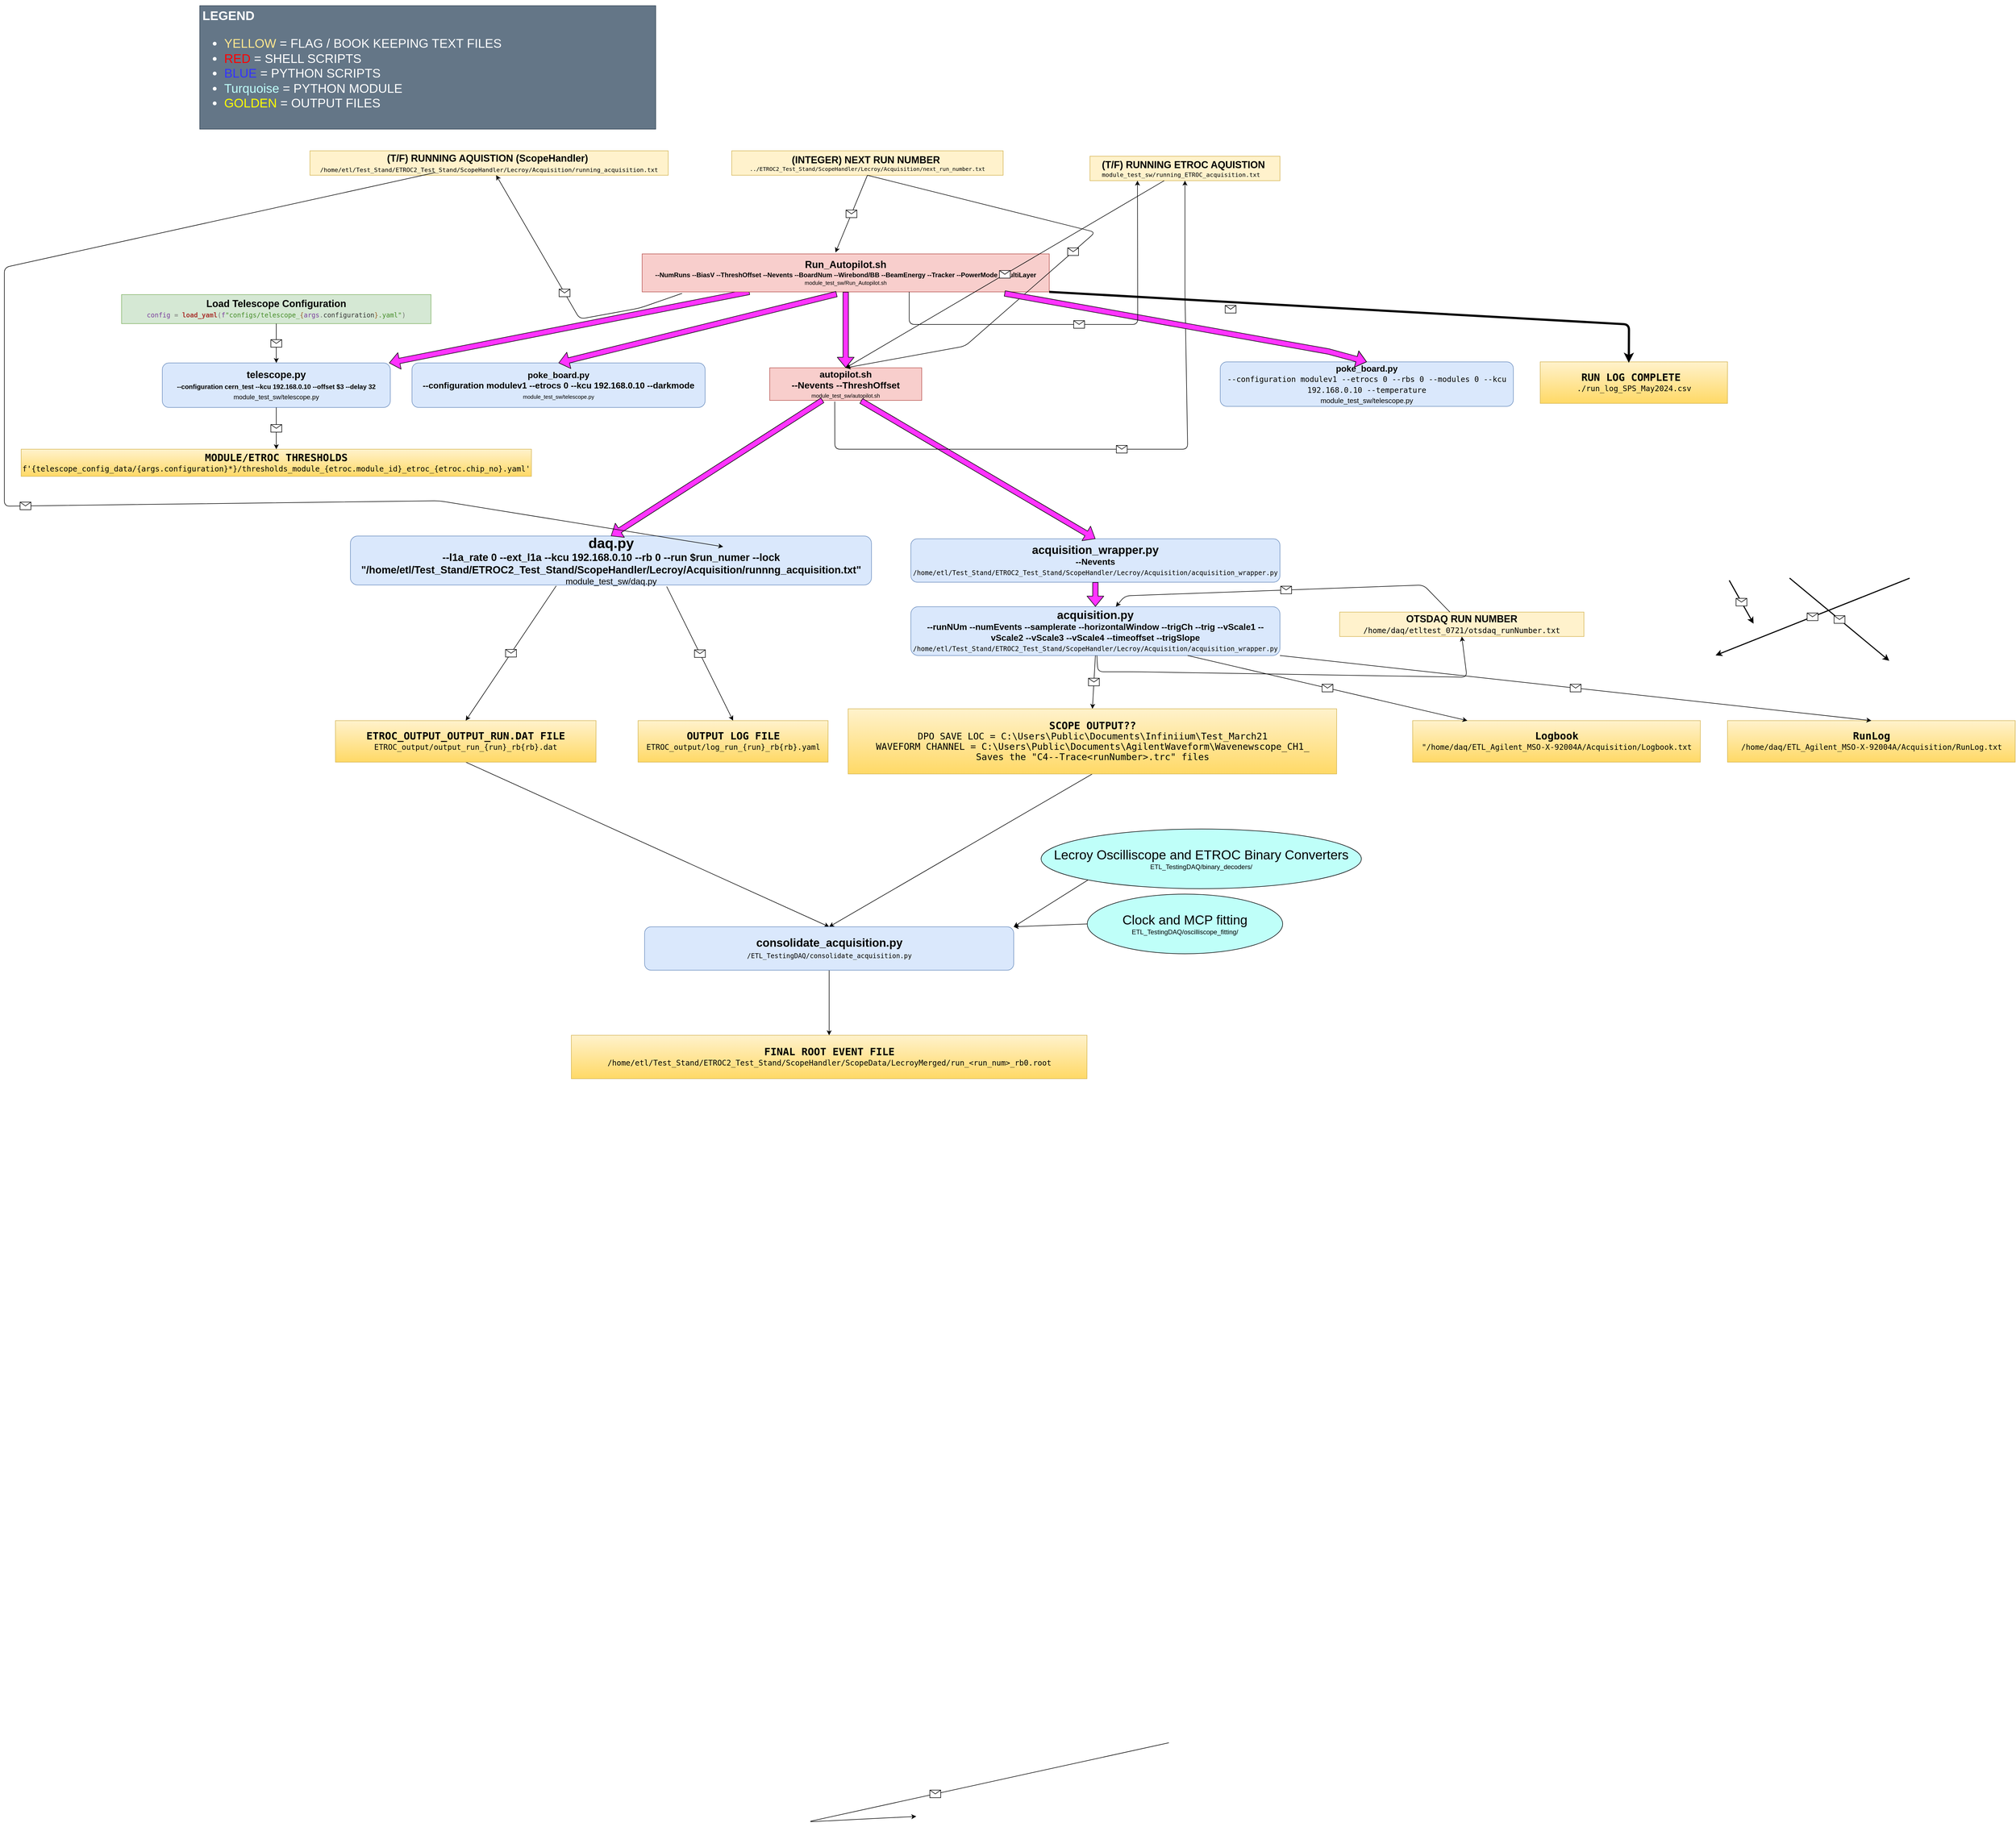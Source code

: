 <mxfile>
    <diagram id="BcdBhgSi6_46abqgLctY" name="Page-1">
        <mxGraphModel dx="4932" dy="2696" grid="1" gridSize="10" guides="1" tooltips="1" connect="1" arrows="1" fold="1" page="1" pageScale="1" pageWidth="850" pageHeight="1100" math="0" shadow="0">
            <root>
                <mxCell id="0"/>
                <mxCell id="1" parent="0"/>
                <mxCell id="17" value="" style="edgeStyle=none;html=1;fontSize=10;fontColor=#000000;shape=flexArrow;fillColor=#FF33FF;" parent="1" source="3" target="4" edge="1">
                    <mxGeometry relative="1" as="geometry"/>
                </mxCell>
                <mxCell id="3" value="&lt;b style=&quot;font-size: 18px;&quot;&gt;Run_Autopilot.sh &lt;br&gt;&lt;/b&gt;&lt;b style=&quot;&quot;&gt;&lt;font style=&quot;font-size: 12px;&quot;&gt;--NumRuns --BiasV --ThreshOffset --Nevents --BoardNum --Wirebond/BB --BeamEnergy --Tracker --PowerMode --MultiLayer&lt;/font&gt;&lt;br&gt;&lt;/b&gt;&lt;font style=&quot;font-size: 10px;&quot;&gt;module_test_sw/Run_Autopilot.sh&lt;/font&gt;" style="rounded=0;whiteSpace=wrap;html=1;fillColor=#f8cecc;strokeColor=#b85450;" parent="1" vertex="1">
                    <mxGeometry x="35" y="-40" width="750" height="70" as="geometry"/>
                </mxCell>
                <mxCell id="4" value="&lt;b style=&quot;font-size: 18px;&quot;&gt;telescope.py&lt;br&gt;&lt;/b&gt;&lt;font style=&quot;font-size: 12px;&quot;&gt;&lt;b&gt;--configuration cern_test --kcu 192.168.0.10 --offset $3 --delay 32&lt;br&gt;&lt;/b&gt;module_test_sw/telescope.py&lt;/font&gt;" style="rounded=1;whiteSpace=wrap;html=1;fontSize=16;fillColor=#dae8fc;strokeColor=#6c8ebf;" parent="1" vertex="1">
                    <mxGeometry x="-849" y="161" width="420" height="82" as="geometry"/>
                </mxCell>
                <mxCell id="5" value="&lt;b&gt;poke_board.py&lt;br&gt;--configuration modulev1 --etrocs 0 --kcu 192.168.0.10 --darkmode&lt;br&gt;&lt;/b&gt;&lt;font size=&quot;1&quot;&gt;module_test_sw/telescope.py&lt;/font&gt;" style="rounded=1;whiteSpace=wrap;html=1;fontSize=16;fillColor=#dae8fc;strokeColor=#6c8ebf;" parent="1" vertex="1">
                    <mxGeometry x="-389" y="161" width="540" height="82" as="geometry"/>
                </mxCell>
                <mxCell id="9" value="" style="endArrow=classic;html=1;fontSize=15;entryX=0.5;entryY=0;entryDx=0;entryDy=0;exitX=0.478;exitY=1.057;exitDx=0;exitDy=0;exitPerimeter=0;shape=flexArrow;fillColor=#FF33FF;" parent="1" source="3" target="5" edge="1">
                    <mxGeometry width="50" height="50" relative="1" as="geometry">
                        <mxPoint x="550" y="150" as="sourcePoint"/>
                        <mxPoint x="435" y="120" as="targetPoint"/>
                        <Array as="points"/>
                    </mxGeometry>
                </mxCell>
                <mxCell id="12" value="&lt;div style=&quot;&quot;&gt;&lt;font size=&quot;1&quot; style=&quot;background-color: initial;&quot;&gt;&lt;b style=&quot;font-size: 18px;&quot;&gt;(INTEGER) NEXT RUN NUMBER&lt;/b&gt;&lt;/font&gt;&lt;font style=&quot;background-color: initial; font-size: 10px;&quot;&gt;&amp;nbsp;&amp;nbsp;&lt;/font&gt;&lt;/div&gt;&lt;font style=&quot;font-size: 10px;&quot;&gt;&lt;div style=&quot;text-align: left;&quot;&gt;&lt;span style=&quot;background-color: initial; font-family: &amp;quot;Droid Sans Mono&amp;quot;, &amp;quot;monospace&amp;quot;, monospace;&quot;&gt;../ETROC2_Test_Stand/ScopeHandler/Lecroy/Acquisition/next_run_number.txt&lt;/span&gt;&lt;/div&gt;&lt;/font&gt;" style="text;html=1;strokeColor=#d6b656;fillColor=#fff2cc;align=center;verticalAlign=middle;whiteSpace=wrap;rounded=0;fontSize=15;" parent="1" vertex="1">
                    <mxGeometry x="200" y="-230" width="500" height="45" as="geometry"/>
                </mxCell>
                <mxCell id="16" value="&lt;div style=&quot;&quot;&gt;&lt;span style=&quot;background-color: initial;&quot;&gt;&lt;font style=&quot;font-size: 18px;&quot;&gt;&lt;b&gt;Load Telescope Configuration&lt;/b&gt;&lt;/font&gt;&lt;/span&gt;&lt;/div&gt;&lt;div style=&quot;color: rgb(51, 51, 51); font-family: &amp;quot;Droid Sans Mono&amp;quot;, &amp;quot;monospace&amp;quot;, monospace; line-height: 19px; font-size: 12px;&quot;&gt;&lt;font style=&quot;font-size: 12px;&quot;&gt;&lt;span style=&quot;color: rgb(122, 62, 157);&quot;&gt;config&lt;/span&gt; &lt;span style=&quot;color: rgb(119, 119, 119);&quot;&gt;=&lt;/span&gt; &lt;span style=&quot;color: rgb(170, 55, 49); font-weight: bold;&quot;&gt;load_yaml&lt;/span&gt;&lt;span style=&quot;color: rgb(119, 119, 119);&quot;&gt;(&lt;/span&gt;&lt;span style=&quot;color: rgb(122, 62, 157);&quot;&gt;f&lt;/span&gt;&lt;span style=&quot;color: rgb(68, 140, 39);&quot;&gt;&quot;configs/telescope_&lt;/span&gt;&lt;span style=&quot;color: rgb(156, 93, 39);&quot;&gt;{&lt;/span&gt;&lt;span style=&quot;color: rgb(122, 62, 157);&quot;&gt;args&lt;/span&gt;&lt;span style=&quot;color: rgb(119, 119, 119);&quot;&gt;.&lt;/span&gt;configuration&lt;span style=&quot;color: rgb(156, 93, 39);&quot;&gt;}&lt;/span&gt;&lt;span style=&quot;color: rgb(68, 140, 39);&quot;&gt;.yaml&quot;&lt;/span&gt;&lt;span style=&quot;color: rgb(119, 119, 119);&quot;&gt;)&lt;/span&gt;&lt;/font&gt;&lt;/div&gt;" style="rounded=0;whiteSpace=wrap;html=1;labelBackgroundColor=none;fontSize=10;fillColor=#d5e8d4;strokeColor=#82b366;" parent="1" vertex="1">
                    <mxGeometry x="-924" y="35" width="570" height="53.5" as="geometry"/>
                </mxCell>
                <mxCell id="20" value="&lt;b style=&quot;font-size: 17px;&quot;&gt;autopilot.sh&lt;br&gt;--Nevents --ThreshOffset&lt;br&gt;&lt;/b&gt;&lt;font style=&quot;font-size: 10px;&quot;&gt;module_test_sw/autopilot.sh&lt;/font&gt;" style="rounded=0;whiteSpace=wrap;html=1;fillColor=#f8cecc;strokeColor=#b85450;" parent="1" vertex="1">
                    <mxGeometry x="270" y="170" width="280" height="60" as="geometry"/>
                </mxCell>
                <mxCell id="21" value="" style="endArrow=classic;html=1;fontSize=15;entryX=0.5;entryY=0;entryDx=0;entryDy=0;shape=flexArrow;fillColor=#FF33FF;" parent="1" source="3" target="20" edge="1">
                    <mxGeometry width="50" height="50" relative="1" as="geometry">
                        <mxPoint x="435" y="452" as="sourcePoint"/>
                        <mxPoint x="435" y="560" as="targetPoint"/>
                        <Array as="points"/>
                    </mxGeometry>
                </mxCell>
                <mxCell id="22" value="&lt;b style=&quot;font-size: 19px;&quot;&gt;&lt;font style=&quot;font-size: 26px;&quot;&gt;daq.py&lt;/font&gt;&lt;br&gt;&lt;span style=&quot;&quot;&gt;--l1a_rate 0 --ext_l1a --kcu 192.168.0.10 --rb 0 --run $run_numer --lock &lt;/span&gt;&lt;font style=&quot;font-size: 19px;&quot;&gt;&quot;/home/etl/Test_Stand/ETROC2_Test_Stand/ScopeHandler/Lecroy/Acquisition/runnng_acquisition.txt&quot;&lt;/font&gt;&lt;br&gt;&lt;/b&gt;&lt;font style=&quot;font-size: 16px;&quot;&gt;module_test_sw/daq.py&lt;/font&gt;" style="rounded=1;whiteSpace=wrap;html=1;fontSize=16;fillColor=#dae8fc;strokeColor=#6c8ebf;" parent="1" vertex="1">
                    <mxGeometry x="-502.5" y="480" width="960" height="90.25" as="geometry"/>
                </mxCell>
                <mxCell id="23" value="" style="endArrow=classic;html=1;fontSize=15;entryX=0.5;entryY=0;entryDx=0;entryDy=0;exitX=0.348;exitY=0.994;exitDx=0;exitDy=0;exitPerimeter=0;shape=flexArrow;fillColor=#FF33FF;" parent="1" source="20" target="22" edge="1">
                    <mxGeometry width="50" height="50" relative="1" as="geometry">
                        <mxPoint x="425" y="710" as="sourcePoint"/>
                        <mxPoint x="425" y="780" as="targetPoint"/>
                        <Array as="points"/>
                    </mxGeometry>
                </mxCell>
                <mxCell id="25" value="&lt;b&gt;&lt;font style=&quot;font-size: 21px;&quot;&gt;acquisition_wrapper.py&lt;br&gt;&lt;/font&gt;--Nevents&lt;/b&gt;&lt;br&gt;&lt;div style=&quot;font-family: &amp;quot;Droid Sans Mono&amp;quot;, &amp;quot;monospace&amp;quot;, monospace; line-height: 19px;&quot;&gt;&lt;font style=&quot;font-size: 12px;&quot;&gt;/home/etl/Test_Stand/ETROC2_Test_Stand/ScopeHandler/Lecroy/Acquisition/acquisition_wrapper.py&lt;/font&gt;&lt;/div&gt;" style="rounded=1;whiteSpace=wrap;html=1;fontSize=16;fillColor=#dae8fc;strokeColor=#6c8ebf;" parent="1" vertex="1">
                    <mxGeometry x="530" y="485.12" width="680" height="80" as="geometry"/>
                </mxCell>
                <mxCell id="26" value="" style="endArrow=classic;html=1;fontSize=14;fontColor=#000000;entryX=0.5;entryY=0;entryDx=0;entryDy=0;exitX=0.601;exitY=1.014;exitDx=0;exitDy=0;exitPerimeter=0;shape=flexArrow;fillColor=#FF33FF;" parent="1" source="20" target="25" edge="1">
                    <mxGeometry width="50" height="50" relative="1" as="geometry">
                        <mxPoint x="580" y="750" as="sourcePoint"/>
                        <mxPoint x="440" y="840" as="targetPoint"/>
                    </mxGeometry>
                </mxCell>
                <mxCell id="30" value="&lt;div style=&quot;font-family: &amp;quot;Droid Sans Mono&amp;quot;, &amp;quot;monospace&amp;quot;, monospace; line-height: 19px;&quot;&gt;&lt;div style=&quot;&quot;&gt;&lt;b&gt;&lt;font style=&quot;font-size: 19px;&quot;&gt;MODULE/ETROC THRESHOLDS&lt;/font&gt;&lt;/b&gt;&lt;/div&gt;&lt;div style=&quot;font-weight: normal;&quot;&gt;f'{telescope_config_data/{args.configuration}*}/thresholds_module_{etroc.module_id}_etroc_{etroc.chip_no}.yaml'&lt;/div&gt;&lt;/div&gt;" style="rounded=0;whiteSpace=wrap;html=1;labelBackgroundColor=none;fontSize=14;fillColor=#fff2cc;strokeColor=#d6b656;gradientColor=#ffd966;" parent="1" vertex="1">
                    <mxGeometry x="-1109" y="320" width="940" height="50" as="geometry"/>
                </mxCell>
                <mxCell id="34" value="&lt;div style=&quot;&quot;&gt;&lt;font style=&quot;background-color: initial; font-size: 18px;&quot;&gt;&lt;b&gt;(T/F) RUNNING ETROC AQUISTION&lt;/b&gt;&lt;/font&gt;&lt;font style=&quot;background-color: initial; font-size: 10px;&quot;&gt;&amp;nbsp;&amp;nbsp;&lt;/font&gt;&lt;/div&gt;&lt;font size=&quot;1&quot; style=&quot;&quot;&gt;&lt;div style=&quot;text-align: left;&quot;&gt;&lt;span style=&quot;background-color: initial; font-family: &amp;quot;Droid Sans Mono&amp;quot;, &amp;quot;monospace&amp;quot;, monospace; font-size: 11px;&quot;&gt;module_test_sw/running_ETROC_acquisition.txt&lt;/span&gt;&lt;/div&gt;&lt;/font&gt;" style="text;html=1;strokeColor=#d6b656;fillColor=#fff2cc;align=center;verticalAlign=middle;whiteSpace=wrap;rounded=0;fontSize=15;" parent="1" vertex="1">
                    <mxGeometry x="860" y="-220" width="350" height="45" as="geometry"/>
                </mxCell>
                <mxCell id="183" style="edgeStyle=none;html=1;exitX=0.5;exitY=1;exitDx=0;exitDy=0;entryX=0.5;entryY=0;entryDx=0;entryDy=0;" edge="1" parent="1" source="36" target="179">
                    <mxGeometry relative="1" as="geometry"/>
                </mxCell>
                <mxCell id="36" value="&lt;div style=&quot;font-family: &amp;quot;Droid Sans Mono&amp;quot;, &amp;quot;monospace&amp;quot;, monospace; line-height: 19px;&quot;&gt;&lt;div style=&quot;&quot;&gt;&lt;span style=&quot;background-color: initial;&quot;&gt;&lt;span style=&quot;font-size: 19px;&quot;&gt;&lt;b&gt;ETROC_OUTPUT_OUTPUT_RUN.DAT FILE&lt;/b&gt;&lt;/span&gt;&lt;/span&gt;&lt;/div&gt;&lt;div style=&quot;&quot;&gt;ETROC_output/output_run_{run}_rb{rb}.dat&lt;/div&gt;&lt;/div&gt;" style="rounded=0;whiteSpace=wrap;html=1;labelBackgroundColor=none;fontSize=14;fillColor=#fff2cc;strokeColor=#d6b656;gradientColor=#ffd966;" parent="1" vertex="1">
                    <mxGeometry x="-530" y="820.24" width="480" height="76.5" as="geometry"/>
                </mxCell>
                <mxCell id="39" value="&lt;div style=&quot;font-family: &amp;quot;Droid Sans Mono&amp;quot;, &amp;quot;monospace&amp;quot;, monospace; line-height: 19px;&quot;&gt;&lt;div style=&quot;&quot;&gt;&lt;span style=&quot;background-color: initial;&quot;&gt;&lt;span style=&quot;font-size: 19px;&quot;&gt;&lt;b&gt;OUTPUT LOG FILE&lt;/b&gt;&lt;/span&gt;&lt;/span&gt;&lt;/div&gt;&lt;div style=&quot;&quot;&gt;ETROC_output/log_run_{run}_rb{rb}.yaml&lt;/div&gt;&lt;/div&gt;" style="rounded=0;whiteSpace=wrap;html=1;labelBackgroundColor=none;fontSize=14;fillColor=#fff2cc;strokeColor=#d6b656;gradientColor=#ffd966;" parent="1" vertex="1">
                    <mxGeometry x="27.5" y="820.24" width="350" height="76.5" as="geometry"/>
                </mxCell>
                <mxCell id="41" value="" style="endArrow=classic;html=1;fontSize=17;fontColor=#000000;exitX=0.5;exitY=1;exitDx=0;exitDy=0;entryX=0.475;entryY=-0.04;entryDx=0;entryDy=0;entryPerimeter=0;" parent="1" source="12" target="3" edge="1">
                    <mxGeometry relative="1" as="geometry">
                        <mxPoint x="430" y="-150" as="sourcePoint"/>
                        <mxPoint x="530" y="-150" as="targetPoint"/>
                    </mxGeometry>
                </mxCell>
                <mxCell id="42" value="" style="shape=message;html=1;outlineConnect=0;labelBackgroundColor=none;fontSize=17;fontColor=#000000;" parent="41" vertex="1">
                    <mxGeometry width="20" height="14" relative="1" as="geometry">
                        <mxPoint x="-10" y="-7" as="offset"/>
                    </mxGeometry>
                </mxCell>
                <mxCell id="43" value="" style="endArrow=classic;html=1;fontSize=17;fontColor=#000000;exitX=0.5;exitY=1;exitDx=0;exitDy=0;entryX=0.5;entryY=0;entryDx=0;entryDy=0;" parent="1" source="16" target="4" edge="1">
                    <mxGeometry relative="1" as="geometry">
                        <mxPoint x="-260" y="60" as="sourcePoint"/>
                        <mxPoint x="-260" y="180" as="targetPoint"/>
                    </mxGeometry>
                </mxCell>
                <mxCell id="44" value="" style="shape=message;html=1;outlineConnect=0;labelBackgroundColor=none;fontSize=17;fontColor=#000000;" parent="43" vertex="1">
                    <mxGeometry width="20" height="14" relative="1" as="geometry">
                        <mxPoint x="-10" y="-7" as="offset"/>
                    </mxGeometry>
                </mxCell>
                <mxCell id="45" value="" style="endArrow=classic;html=1;fontSize=17;fontColor=#000000;exitX=0.5;exitY=1;exitDx=0;exitDy=0;entryX=0.5;entryY=0;entryDx=0;entryDy=0;" parent="1" source="4" target="30" edge="1">
                    <mxGeometry relative="1" as="geometry">
                        <mxPoint x="-280" y="408.75" as="sourcePoint"/>
                        <mxPoint x="-200" y="480" as="targetPoint"/>
                    </mxGeometry>
                </mxCell>
                <mxCell id="46" value="" style="shape=message;html=1;outlineConnect=0;labelBackgroundColor=none;fontSize=17;fontColor=#000000;" parent="45" vertex="1">
                    <mxGeometry width="20" height="14" relative="1" as="geometry">
                        <mxPoint x="-10" y="-7" as="offset"/>
                    </mxGeometry>
                </mxCell>
                <mxCell id="47" value="" style="endArrow=classic;html=1;fontSize=17;fontColor=#000000;exitX=0.395;exitY=1.018;exitDx=0;exitDy=0;exitPerimeter=0;entryX=0.5;entryY=0;entryDx=0;entryDy=0;" parent="1" source="22" target="36" edge="1">
                    <mxGeometry relative="1" as="geometry">
                        <mxPoint x="-563" y="630.24" as="sourcePoint"/>
                        <mxPoint x="-463" y="630.24" as="targetPoint"/>
                    </mxGeometry>
                </mxCell>
                <mxCell id="48" value="" style="shape=message;html=1;outlineConnect=0;labelBackgroundColor=none;fontSize=17;fontColor=#000000;" parent="47" vertex="1">
                    <mxGeometry width="20" height="14" relative="1" as="geometry">
                        <mxPoint x="-10" y="-7" as="offset"/>
                    </mxGeometry>
                </mxCell>
                <mxCell id="49" value="" style="endArrow=classic;html=1;fontSize=17;fontColor=#000000;exitX=0.607;exitY=1.031;exitDx=0;exitDy=0;exitPerimeter=0;entryX=0.5;entryY=0;entryDx=0;entryDy=0;" parent="1" source="22" target="39" edge="1">
                    <mxGeometry relative="1" as="geometry">
                        <mxPoint x="-203.8" y="561.864" as="sourcePoint"/>
                        <mxPoint x="-333" y="680.24" as="targetPoint"/>
                    </mxGeometry>
                </mxCell>
                <mxCell id="50" value="" style="shape=message;html=1;outlineConnect=0;labelBackgroundColor=none;fontSize=17;fontColor=#000000;" parent="49" vertex="1">
                    <mxGeometry width="20" height="14" relative="1" as="geometry">
                        <mxPoint x="-10" y="-7" as="offset"/>
                    </mxGeometry>
                </mxCell>
                <mxCell id="51" value="" style="endArrow=classic;html=1;fontSize=17;fontColor=#000000;exitX=0.5;exitY=1;exitDx=0;exitDy=0;entryX=0.5;entryY=0;entryDx=0;entryDy=0;" parent="1" source="12" target="20" edge="1">
                    <mxGeometry relative="1" as="geometry">
                        <mxPoint x="490" y="260" as="sourcePoint"/>
                        <mxPoint x="590" y="260" as="targetPoint"/>
                        <Array as="points">
                            <mxPoint x="870" y="-80"/>
                            <mxPoint x="630" y="130"/>
                        </Array>
                    </mxGeometry>
                </mxCell>
                <mxCell id="52" value="" style="shape=message;html=1;outlineConnect=0;labelBackgroundColor=none;fontSize=17;fontColor=#000000;" parent="51" vertex="1">
                    <mxGeometry width="20" height="14" relative="1" as="geometry">
                        <mxPoint x="-10" y="-7" as="offset"/>
                    </mxGeometry>
                </mxCell>
                <mxCell id="53" value="" style="endArrow=classic;html=1;fontSize=17;fontColor=#000000;entryX=0.5;entryY=0;entryDx=0;entryDy=0;" parent="1" source="34" target="20" edge="1">
                    <mxGeometry relative="1" as="geometry">
                        <mxPoint x="590" y="130" as="sourcePoint"/>
                        <mxPoint x="690" y="130" as="targetPoint"/>
                        <Array as="points"/>
                    </mxGeometry>
                </mxCell>
                <mxCell id="54" value="" style="shape=message;html=1;outlineConnect=0;labelBackgroundColor=none;fontSize=17;fontColor=#000000;" parent="53" vertex="1">
                    <mxGeometry width="20" height="14" relative="1" as="geometry">
                        <mxPoint x="-10" y="-7" as="offset"/>
                    </mxGeometry>
                </mxCell>
                <mxCell id="55" value="&lt;div style=&quot;&quot;&gt;&lt;font style=&quot;background-color: initial; font-size: 18px;&quot;&gt;&lt;b&gt;(T/F) RUNNING AQUISTION (ScopeHandler)&lt;/b&gt;&lt;/font&gt;&lt;font style=&quot;background-color: initial; font-size: 10px;&quot;&gt;&amp;nbsp;&amp;nbsp;&lt;/font&gt;&lt;/div&gt;&lt;div style=&quot;text-align: left;&quot;&gt;&lt;font face=&quot;Droid Sans Mono, monospace, monospace&quot;&gt;&lt;span style=&quot;font-size: 11px;&quot;&gt;/home/etl/Test_Stand/ETROC2_Test_Stand/ScopeHandler/Lecroy/Acquisition/running_acquisition.txt&lt;/span&gt;&lt;/font&gt;&lt;/div&gt;" style="text;html=1;strokeColor=#d6b656;fillColor=#fff2cc;align=center;verticalAlign=middle;whiteSpace=wrap;rounded=0;fontSize=15;" parent="1" vertex="1">
                    <mxGeometry x="-577" y="-230" width="660" height="45" as="geometry"/>
                </mxCell>
                <mxCell id="56" value="" style="endArrow=classic;html=1;fontSize=17;fontColor=#000000;exitX=0.5;exitY=1;exitDx=0;exitDy=0;" parent="1" edge="1">
                    <mxGeometry relative="1" as="geometry">
                        <mxPoint x="-346" y="-190" as="sourcePoint"/>
                        <mxPoint x="184.367" y="499.76" as="targetPoint"/>
                        <Array as="points">
                            <mxPoint x="-1140" y="-15"/>
                            <mxPoint x="-1140" y="350"/>
                            <mxPoint x="-1140" y="425"/>
                            <mxPoint x="-339" y="415"/>
                        </Array>
                    </mxGeometry>
                </mxCell>
                <mxCell id="57" value="" style="shape=message;html=1;outlineConnect=0;labelBackgroundColor=none;fontSize=17;fontColor=#000000;" parent="56" vertex="1">
                    <mxGeometry width="20" height="14" relative="1" as="geometry">
                        <mxPoint x="-10" y="-7" as="offset"/>
                    </mxGeometry>
                </mxCell>
                <mxCell id="64" value="&lt;b&gt;&lt;font style=&quot;font-size: 21px;&quot;&gt;acquisition.py&lt;br&gt;&lt;/font&gt;--runNUm --numEvents --samplerate --horizontalWindow --trigCh --trig --vScale1 --vScale2 --vScale3 --vScale4 --timeoffset --trigSlope&lt;/b&gt;&lt;br&gt;&lt;div style=&quot;font-family: &amp;quot;Droid Sans Mono&amp;quot;, &amp;quot;monospace&amp;quot;, monospace; line-height: 19px;&quot;&gt;&lt;font style=&quot;font-size: 12px;&quot;&gt;/home/etl/Test_Stand/ETROC2_Test_Stand/ScopeHandler/Lecroy/Acquisition/acquisition_wrapper.py&lt;/font&gt;&lt;/div&gt;" style="rounded=1;whiteSpace=wrap;html=1;fontSize=16;fillColor=#dae8fc;strokeColor=#6c8ebf;" parent="1" vertex="1">
                    <mxGeometry x="530" y="610.24" width="680" height="90" as="geometry"/>
                </mxCell>
                <mxCell id="65" value="" style="endArrow=classic;html=1;fontSize=12;fontColor=#000000;exitX=0.5;exitY=1;exitDx=0;exitDy=0;entryX=0.5;entryY=0;entryDx=0;entryDy=0;shape=flexArrow;fillColor=#FF33FF;" parent="1" source="25" target="64" edge="1">
                    <mxGeometry width="50" height="50" relative="1" as="geometry">
                        <mxPoint x="437" y="350.24" as="sourcePoint"/>
                        <mxPoint x="487" y="300.24" as="targetPoint"/>
                    </mxGeometry>
                </mxCell>
                <mxCell id="66" value="&lt;div style=&quot;&quot;&gt;&lt;span style=&quot;text-align: left; background-color: initial; font-size: 18px;&quot;&gt;&lt;b&gt;OTSDAQ RUN NUMBER&lt;/b&gt;&lt;/span&gt;&lt;/div&gt;&lt;div style=&quot;&quot;&gt;&lt;div style=&quot;font-family: &amp;quot;Droid Sans Mono&amp;quot;, &amp;quot;monospace&amp;quot;, monospace; font-size: 14px; line-height: 19px;&quot;&gt;/home/daq/etltest_0721/otsdaq_runNumber.txt&lt;/div&gt;&lt;/div&gt;" style="text;html=1;strokeColor=#d6b656;fillColor=#fff2cc;align=center;verticalAlign=middle;whiteSpace=wrap;rounded=0;fontSize=15;" parent="1" vertex="1">
                    <mxGeometry x="1320" y="620.24" width="450" height="45" as="geometry"/>
                </mxCell>
                <mxCell id="69" value="" style="endArrow=classic;html=1;fontSize=22;fontColor=#000000;entryX=0.5;entryY=1;entryDx=0;entryDy=0;" parent="1" source="64" target="66" edge="1">
                    <mxGeometry relative="1" as="geometry">
                        <mxPoint x="1054.5" y="840.24" as="sourcePoint"/>
                        <mxPoint x="1724.5" y="-159.76" as="targetPoint"/>
                        <Array as="points">
                            <mxPoint x="874.5" y="730.24"/>
                            <mxPoint x="944.5" y="730.24"/>
                            <mxPoint x="1554.5" y="740.24"/>
                        </Array>
                    </mxGeometry>
                </mxCell>
                <mxCell id="70" value="" style="shape=message;html=1;outlineConnect=0;labelBackgroundColor=none;fontSize=22;fontColor=#000000;" parent="69" vertex="1">
                    <mxGeometry width="20" height="14" relative="1" as="geometry">
                        <mxPoint x="-56" y="77" as="offset"/>
                    </mxGeometry>
                </mxCell>
                <mxCell id="73" value="" style="endArrow=classic;html=1;fontSize=22;fontColor=#000000;" parent="1" source="66" target="64" edge="1">
                    <mxGeometry relative="1" as="geometry">
                        <mxPoint x="1174.5" y="30.24" as="sourcePoint"/>
                        <mxPoint x="1274.5" y="30.24" as="targetPoint"/>
                        <Array as="points">
                            <mxPoint x="1474.5" y="570.24"/>
                            <mxPoint x="924.5" y="590.24"/>
                        </Array>
                    </mxGeometry>
                </mxCell>
                <mxCell id="74" value="" style="shape=message;html=1;outlineConnect=0;labelBackgroundColor=none;fontSize=22;fontColor=#000000;" parent="73" vertex="1">
                    <mxGeometry width="20" height="14" relative="1" as="geometry">
                        <mxPoint x="-10" y="-7" as="offset"/>
                    </mxGeometry>
                </mxCell>
                <mxCell id="75" value="&lt;div style=&quot;font-family: &amp;quot;Droid Sans Mono&amp;quot;, &amp;quot;monospace&amp;quot;, monospace; line-height: 19px;&quot;&gt;&lt;div style=&quot;&quot;&gt;&lt;span style=&quot;font-size: 19px;&quot;&gt;&lt;b style=&quot;&quot;&gt;Logbook&lt;/b&gt;&lt;/span&gt;&lt;/div&gt;&lt;div style=&quot;&quot;&gt;&lt;div style=&quot;line-height: 19px;&quot;&gt;&quot;/home/daq/ETL_Agilent_MSO-X-92004A/Acquisition/Logbook.txt&lt;/div&gt;&lt;/div&gt;&lt;/div&gt;" style="rounded=0;whiteSpace=wrap;html=1;labelBackgroundColor=none;fontSize=14;fillColor=#fff2cc;strokeColor=#d6b656;gradientColor=#ffd966;" parent="1" vertex="1">
                    <mxGeometry x="1454.5" y="820.24" width="530" height="76.5" as="geometry"/>
                </mxCell>
                <mxCell id="76" value="&lt;div style=&quot;font-family: &amp;quot;Droid Sans Mono&amp;quot;, &amp;quot;monospace&amp;quot;, monospace; line-height: 19px;&quot;&gt;&lt;div style=&quot;&quot;&gt;&lt;span style=&quot;background-color: initial;&quot;&gt;&lt;span style=&quot;font-size: 19px;&quot;&gt;&lt;b&gt;RunLog&lt;/b&gt;&lt;/span&gt;&lt;/span&gt;&lt;/div&gt;&lt;div style=&quot;&quot;&gt;&lt;div style=&quot;line-height: 19px;&quot;&gt;/home/daq/ETL_Agilent_MSO-X-92004A/Acquisition/RunLog.txt&lt;/div&gt;&lt;/div&gt;&lt;/div&gt;" style="rounded=0;whiteSpace=wrap;html=1;labelBackgroundColor=none;fontSize=14;fillColor=#fff2cc;strokeColor=#d6b656;gradientColor=#ffd966;" parent="1" vertex="1">
                    <mxGeometry x="2034.5" y="820.24" width="530" height="76.5" as="geometry"/>
                </mxCell>
                <mxCell id="77" value="" style="endArrow=classic;html=1;fontSize=22;fontColor=#000000;exitX=0.75;exitY=1;exitDx=0;exitDy=0;" parent="1" source="64" target="75" edge="1">
                    <mxGeometry relative="1" as="geometry">
                        <mxPoint x="77" y="820.24" as="sourcePoint"/>
                        <mxPoint x="177" y="820.24" as="targetPoint"/>
                    </mxGeometry>
                </mxCell>
                <mxCell id="78" value="" style="shape=message;html=1;outlineConnect=0;labelBackgroundColor=none;fontSize=22;fontColor=#000000;" parent="77" vertex="1">
                    <mxGeometry width="20" height="14" relative="1" as="geometry">
                        <mxPoint x="-10" y="-7" as="offset"/>
                    </mxGeometry>
                </mxCell>
                <mxCell id="79" value="" style="endArrow=classic;html=1;fontSize=22;fontColor=#000000;exitX=1;exitY=1;exitDx=0;exitDy=0;entryX=0.5;entryY=0;entryDx=0;entryDy=0;" parent="1" source="64" target="76" edge="1">
                    <mxGeometry relative="1" as="geometry">
                        <mxPoint x="346.96" y="750.25" as="sourcePoint"/>
                        <mxPoint x="183.647" y="900.24" as="targetPoint"/>
                    </mxGeometry>
                </mxCell>
                <mxCell id="80" value="" style="shape=message;html=1;outlineConnect=0;labelBackgroundColor=none;fontSize=22;fontColor=#000000;" parent="79" vertex="1">
                    <mxGeometry width="20" height="14" relative="1" as="geometry">
                        <mxPoint x="-10" y="-7" as="offset"/>
                    </mxGeometry>
                </mxCell>
                <mxCell id="81" value="" style="endArrow=classic;html=1;fontSize=22;fontColor=#000000;exitX=0.5;exitY=1;exitDx=0;exitDy=0;entryX=0.5;entryY=0;entryDx=0;entryDy=0;" parent="1" source="64" target="85" edge="1">
                    <mxGeometry relative="1" as="geometry">
                        <mxPoint x="787" y="890.24" as="sourcePoint"/>
                        <mxPoint x="827" y="890.24" as="targetPoint"/>
                    </mxGeometry>
                </mxCell>
                <mxCell id="82" value="" style="shape=message;html=1;outlineConnect=0;labelBackgroundColor=none;fontSize=22;fontColor=#000000;" parent="81" vertex="1">
                    <mxGeometry width="20" height="14" relative="1" as="geometry">
                        <mxPoint x="-10" y="-7" as="offset"/>
                    </mxGeometry>
                </mxCell>
                <mxCell id="184" style="edgeStyle=none;html=1;exitX=0.5;exitY=1;exitDx=0;exitDy=0;entryX=0.5;entryY=0;entryDx=0;entryDy=0;" edge="1" parent="1" source="85" target="179">
                    <mxGeometry relative="1" as="geometry"/>
                </mxCell>
                <mxCell id="85" value="&lt;div style=&quot;font-family: &amp;quot;Droid Sans Mono&amp;quot;, &amp;quot;monospace&amp;quot;, monospace; line-height: 19px; font-size: 17px;&quot;&gt;&lt;div style=&quot;&quot;&gt;&lt;span style=&quot;background-color: initial;&quot;&gt;&lt;span style=&quot;font-size: 19px;&quot;&gt;&lt;b&gt;SCOPE OUTPUT??&lt;/b&gt;&lt;/span&gt;&lt;/span&gt;&lt;/div&gt;&lt;div style=&quot;&quot;&gt;&lt;div style=&quot;line-height: 19px;&quot;&gt;DPO SAVE LOC = C:\Users\Public\Documents\Infiniium\Test_March21&lt;/div&gt;&lt;div style=&quot;line-height: 19px;&quot;&gt;&lt;div style=&quot;line-height: 19px;&quot;&gt;WAVEFORM CHANNEL = C:\\Users\\Public\\Documents\\AgilentWaveform\\Wavenewscope_CH1_&lt;/div&gt;&lt;div style=&quot;line-height: 19px;&quot;&gt;Saves the &quot;C4--Trace&amp;lt;runNumber&amp;gt;.trc&quot; files&lt;/div&gt;&lt;/div&gt;&lt;/div&gt;&lt;/div&gt;" style="rounded=0;whiteSpace=wrap;html=1;labelBackgroundColor=none;fontSize=14;fillColor=#fff2cc;strokeColor=#d6b656;gradientColor=#ffd966;" parent="1" vertex="1">
                    <mxGeometry x="414.5" y="798.49" width="900" height="120" as="geometry"/>
                </mxCell>
                <mxCell id="91" value="" style="endArrow=classic;html=1;strokeWidth=2;fontSize=14;fontColor=#000000;exitX=0.366;exitY=1.055;exitDx=0;exitDy=0;exitPerimeter=0;entryX=0.5;entryY=0;entryDx=0;entryDy=0;" parent="1" target="89" edge="1">
                    <mxGeometry relative="1" as="geometry">
                        <mxPoint x="2037.72" y="561.702" as="sourcePoint"/>
                        <mxPoint x="2082.5" y="641.5" as="targetPoint"/>
                    </mxGeometry>
                </mxCell>
                <mxCell id="92" value="" style="shape=message;html=1;outlineConnect=0;labelBackgroundColor=none;fontSize=14;fontColor=#000000;" parent="91" vertex="1">
                    <mxGeometry width="20" height="14" relative="1" as="geometry">
                        <mxPoint x="-10" y="-7" as="offset"/>
                    </mxGeometry>
                </mxCell>
                <mxCell id="93" value="" style="endArrow=classic;html=1;strokeWidth=2;fontSize=14;fontColor=#000000;entryX=0.399;entryY=-0.054;entryDx=0;entryDy=0;entryPerimeter=0;exitX=0.862;exitY=1.002;exitDx=0;exitDy=0;exitPerimeter=0;" parent="1" target="90" edge="1">
                    <mxGeometry relative="1" as="geometry">
                        <mxPoint x="2370.04" y="557.72" as="sourcePoint"/>
                        <mxPoint x="2012.5" y="700" as="targetPoint"/>
                    </mxGeometry>
                </mxCell>
                <mxCell id="94" value="" style="shape=message;html=1;outlineConnect=0;labelBackgroundColor=none;fontSize=14;fontColor=#000000;" parent="93" vertex="1">
                    <mxGeometry width="20" height="14" relative="1" as="geometry">
                        <mxPoint x="-10" y="-7" as="offset"/>
                    </mxGeometry>
                </mxCell>
                <mxCell id="97" value="" style="endArrow=classic;html=1;strokeWidth=2;fontSize=14;fontColor=#000000;entryX=0.454;entryY=-0.004;entryDx=0;entryDy=0;entryPerimeter=0;" parent="1" target="95" edge="1">
                    <mxGeometry relative="1" as="geometry">
                        <mxPoint x="2148.92" y="557.57" as="sourcePoint"/>
                        <mxPoint x="2332.5" y="710" as="targetPoint"/>
                    </mxGeometry>
                </mxCell>
                <mxCell id="98" value="" style="shape=message;html=1;outlineConnect=0;labelBackgroundColor=none;fontSize=14;fontColor=#000000;" parent="97" vertex="1">
                    <mxGeometry width="20" height="14" relative="1" as="geometry">
                        <mxPoint x="-10" y="-7" as="offset"/>
                    </mxGeometry>
                </mxCell>
                <mxCell id="112" value="" style="endArrow=classic;html=1;strokeWidth=1;fontSize=14;fontColor=#000000;exitX=0.428;exitY=1.035;exitDx=0;exitDy=0;exitPerimeter=0;" parent="1" source="20" target="34" edge="1">
                    <mxGeometry relative="1" as="geometry">
                        <mxPoint x="990" y="340" as="sourcePoint"/>
                        <mxPoint x="820" y="230" as="targetPoint"/>
                        <Array as="points">
                            <mxPoint x="390" y="320"/>
                            <mxPoint x="1040" y="320"/>
                            <mxPoint x="1035" y="30"/>
                        </Array>
                    </mxGeometry>
                </mxCell>
                <mxCell id="113" value="" style="shape=message;html=1;outlineConnect=0;labelBackgroundColor=none;fontSize=14;fontColor=#000000;" parent="112" vertex="1">
                    <mxGeometry width="20" height="14" relative="1" as="geometry">
                        <mxPoint x="-10" y="-7" as="offset"/>
                    </mxGeometry>
                </mxCell>
                <mxCell id="114" value="&lt;b&gt;poke_board.py&lt;br&gt;&lt;/b&gt;&lt;span style=&quot;font-family: &amp;quot;Droid Sans Mono&amp;quot;, &amp;quot;monospace&amp;quot;, monospace; font-size: 14px;&quot;&gt;--configuration&lt;/span&gt;&lt;span style=&quot;font-family: &amp;quot;Droid Sans Mono&amp;quot;, &amp;quot;monospace&amp;quot;, monospace; font-size: 14px;&quot;&gt; &lt;/span&gt;&lt;span style=&quot;font-family: &amp;quot;Droid Sans Mono&amp;quot;, &amp;quot;monospace&amp;quot;, monospace; font-size: 14px;&quot;&gt;modulev1&lt;/span&gt;&lt;span style=&quot;font-family: &amp;quot;Droid Sans Mono&amp;quot;, &amp;quot;monospace&amp;quot;, monospace; font-size: 14px;&quot;&gt; &lt;/span&gt;&lt;span style=&quot;font-family: &amp;quot;Droid Sans Mono&amp;quot;, &amp;quot;monospace&amp;quot;, monospace; font-size: 14px;&quot;&gt;--etrocs&lt;/span&gt;&lt;span style=&quot;font-family: &amp;quot;Droid Sans Mono&amp;quot;, &amp;quot;monospace&amp;quot;, monospace; font-size: 14px;&quot;&gt; &lt;/span&gt;&lt;span style=&quot;font-family: &amp;quot;Droid Sans Mono&amp;quot;, &amp;quot;monospace&amp;quot;, monospace; font-size: 14px;&quot;&gt;0&lt;/span&gt;&lt;span style=&quot;font-family: &amp;quot;Droid Sans Mono&amp;quot;, &amp;quot;monospace&amp;quot;, monospace; font-size: 14px;&quot;&gt; &lt;/span&gt;&lt;span style=&quot;font-family: &amp;quot;Droid Sans Mono&amp;quot;, &amp;quot;monospace&amp;quot;, monospace; font-size: 14px;&quot;&gt;--rbs&lt;/span&gt;&lt;span style=&quot;font-family: &amp;quot;Droid Sans Mono&amp;quot;, &amp;quot;monospace&amp;quot;, monospace; font-size: 14px;&quot;&gt; &lt;/span&gt;&lt;span style=&quot;font-family: &amp;quot;Droid Sans Mono&amp;quot;, &amp;quot;monospace&amp;quot;, monospace; font-size: 14px;&quot;&gt;0&lt;/span&gt;&lt;span style=&quot;font-family: &amp;quot;Droid Sans Mono&amp;quot;, &amp;quot;monospace&amp;quot;, monospace; font-size: 14px;&quot;&gt; &lt;/span&gt;&lt;span style=&quot;font-family: &amp;quot;Droid Sans Mono&amp;quot;, &amp;quot;monospace&amp;quot;, monospace; font-size: 14px;&quot;&gt;--modules&lt;/span&gt;&lt;span style=&quot;font-family: &amp;quot;Droid Sans Mono&amp;quot;, &amp;quot;monospace&amp;quot;, monospace; font-size: 14px;&quot;&gt; &lt;/span&gt;&lt;span style=&quot;font-family: &amp;quot;Droid Sans Mono&amp;quot;, &amp;quot;monospace&amp;quot;, monospace; font-size: 14px;&quot;&gt;0&lt;/span&gt;&lt;span style=&quot;font-family: &amp;quot;Droid Sans Mono&amp;quot;, &amp;quot;monospace&amp;quot;, monospace; font-size: 14px;&quot;&gt; &lt;/span&gt;&lt;span style=&quot;font-family: &amp;quot;Droid Sans Mono&amp;quot;, &amp;quot;monospace&amp;quot;, monospace; font-size: 14px;&quot;&gt;--kcu&lt;/span&gt;&lt;span style=&quot;font-family: &amp;quot;Droid Sans Mono&amp;quot;, &amp;quot;monospace&amp;quot;, monospace; font-size: 14px;&quot;&gt; &lt;/span&gt;&lt;span style=&quot;font-family: &amp;quot;Droid Sans Mono&amp;quot;, &amp;quot;monospace&amp;quot;, monospace; font-size: 14px;&quot;&gt;192.168.0.10&lt;/span&gt;&lt;span style=&quot;font-family: &amp;quot;Droid Sans Mono&amp;quot;, &amp;quot;monospace&amp;quot;, monospace; font-size: 14px;&quot;&gt; &lt;/span&gt;&lt;span style=&quot;font-family: &amp;quot;Droid Sans Mono&amp;quot;, &amp;quot;monospace&amp;quot;, monospace; font-size: 14px;&quot;&gt;--temperature&lt;br&gt;&lt;/span&gt;&lt;font style=&quot;font-size: 13px;&quot;&gt;module_test_sw/telescope.py&lt;/font&gt;" style="rounded=1;whiteSpace=wrap;html=1;fontSize=16;fillColor=#dae8fc;strokeColor=#6c8ebf;" parent="1" vertex="1">
                    <mxGeometry x="1100" y="159" width="540" height="82" as="geometry"/>
                </mxCell>
                <mxCell id="115" value="" style="endArrow=classic;html=1;fontSize=14;fontColor=#000000;shape=flexArrow;fillColor=#FF33FF;entryX=0.5;entryY=0;entryDx=0;entryDy=0;exitX=0.89;exitY=1.041;exitDx=0;exitDy=0;exitPerimeter=0;" parent="1" source="3" target="114" edge="1">
                    <mxGeometry width="50" height="50" relative="1" as="geometry">
                        <mxPoint x="694.326" y="60" as="sourcePoint"/>
                        <mxPoint x="2520" y="150" as="targetPoint"/>
                        <Array as="points">
                            <mxPoint x="1300" y="140"/>
                        </Array>
                    </mxGeometry>
                </mxCell>
                <mxCell id="116" value="" style="endArrow=classic;html=1;strokeWidth=1;fontSize=13;fontColor=#000000;fillColor=none;entryX=0.25;entryY=1;entryDx=0;entryDy=0;exitX=0.656;exitY=1;exitDx=0;exitDy=0;exitPerimeter=0;" parent="1" source="3" target="34" edge="1">
                    <mxGeometry relative="1" as="geometry">
                        <mxPoint x="500" y="120" as="sourcePoint"/>
                        <mxPoint x="870" y="-40" as="targetPoint"/>
                        <Array as="points">
                            <mxPoint x="527" y="90"/>
                            <mxPoint x="800" y="90"/>
                            <mxPoint x="948" y="90"/>
                        </Array>
                    </mxGeometry>
                </mxCell>
                <mxCell id="117" value="" style="shape=message;html=1;outlineConnect=0;labelBackgroundColor=none;fontSize=13;fontColor=#000000;" parent="116" vertex="1">
                    <mxGeometry width="20" height="14" relative="1" as="geometry">
                        <mxPoint x="-10" y="-7" as="offset"/>
                    </mxGeometry>
                </mxCell>
                <mxCell id="120" value="" style="endArrow=classic;html=1;strokeWidth=1;fontSize=13;fontColor=#000000;fillColor=none;exitX=0.098;exitY=1.039;exitDx=0;exitDy=0;exitPerimeter=0;" parent="1" source="3" target="55" edge="1">
                    <mxGeometry relative="1" as="geometry">
                        <mxPoint x="-80" y="120" as="sourcePoint"/>
                        <mxPoint x="-130" y="100" as="targetPoint"/>
                        <Array as="points">
                            <mxPoint x="30" y="60"/>
                            <mxPoint x="-80" y="80"/>
                        </Array>
                    </mxGeometry>
                </mxCell>
                <mxCell id="121" value="" style="shape=message;html=1;outlineConnect=0;labelBackgroundColor=none;fontSize=13;fontColor=#000000;" parent="120" vertex="1">
                    <mxGeometry width="20" height="14" relative="1" as="geometry">
                        <mxPoint x="-10" y="-7" as="offset"/>
                    </mxGeometry>
                </mxCell>
                <mxCell id="128" value="&lt;h1 style=&quot;font-size: 23px;&quot;&gt;&lt;span style=&quot;background-color: initial;&quot;&gt;&lt;font style=&quot;font-size: 23px;&quot;&gt;LEGEND&lt;/font&gt;&lt;/span&gt;&lt;/h1&gt;&lt;h1 style=&quot;font-size: 23px;&quot;&gt;&lt;ul&gt;&lt;li&gt;&lt;span style=&quot;font-weight: 400;&quot;&gt;&lt;font style=&quot;font-size: 23px;&quot;&gt;&lt;font style=&quot;font-size: 23px;&quot; color=&quot;#ffe78f&quot;&gt;YELLOW&lt;/font&gt; = FLAG / BOOK KEEPING TEXT FILES&lt;/font&gt;&lt;/span&gt;&lt;/li&gt;&lt;li&gt;&lt;font style=&quot;font-size: 23px;&quot;&gt;&lt;font style=&quot;background-color: initial; font-weight: 400; font-size: 23px;&quot; color=&quot;#ff0000&quot;&gt;RED&lt;/font&gt;&lt;span style=&quot;background-color: initial; font-weight: 400;&quot;&gt; = SHELL SCRIPTS&lt;/span&gt;&lt;/font&gt;&lt;/li&gt;&lt;li&gt;&lt;span style=&quot;font-weight: 400;&quot;&gt;&lt;font style=&quot;font-size: 23px;&quot;&gt;&lt;font style=&quot;font-size: 23px;&quot; color=&quot;#3333ff&quot;&gt;BLUE&lt;/font&gt; = PYTHON SCRIPTS&lt;/font&gt;&lt;/span&gt;&lt;/li&gt;&lt;li&gt;&lt;span style=&quot;font-weight: 400;&quot;&gt;&lt;font style=&quot;font-size: 23px;&quot;&gt;&lt;font color=&quot;#bffff9&quot;&gt;Turquoise&lt;/font&gt; = PYTHON MODULE&lt;/font&gt;&lt;/span&gt;&lt;/li&gt;&lt;li&gt;&lt;span style=&quot;font-weight: 400;&quot;&gt;&lt;font style=&quot;font-size: 23px;&quot;&gt;&lt;font style=&quot;font-size: 23px;&quot; color=&quot;#ffff00&quot;&gt;GOLDEN&lt;/font&gt; = OUTPUT FILES&lt;/font&gt;&lt;/span&gt;&lt;/li&gt;&lt;/ul&gt;&lt;/h1&gt;" style="text;html=1;strokeColor=#314354;fillColor=#647687;spacing=5;spacingTop=-20;whiteSpace=wrap;overflow=hidden;rounded=0;labelBackgroundColor=none;fontSize=13;fontColor=#ffffff;align=left;" parent="1" vertex="1">
                    <mxGeometry x="-780" y="-497.5" width="840" height="227.5" as="geometry"/>
                </mxCell>
                <mxCell id="129" value="&lt;div style=&quot;font-family: &amp;quot;Droid Sans Mono&amp;quot;, &amp;quot;monospace&amp;quot;, monospace; line-height: 19px;&quot;&gt;&lt;div style=&quot;&quot;&gt;&lt;span style=&quot;background-color: initial;&quot;&gt;&lt;span style=&quot;font-size: 19px;&quot;&gt;&lt;b&gt;RUN LOG COMPLETE&amp;nbsp;&lt;/b&gt;&lt;/span&gt;&lt;/span&gt;&lt;/div&gt;&lt;div style=&quot;&quot;&gt;./run_log_SPS_May2024.csv&lt;/div&gt;&lt;/div&gt;" style="rounded=0;whiteSpace=wrap;html=1;labelBackgroundColor=none;fontSize=14;fillColor=#fff2cc;strokeColor=#d6b656;gradientColor=#ffd966;" parent="1" vertex="1">
                    <mxGeometry x="1689.5" y="159" width="345" height="76.5" as="geometry"/>
                </mxCell>
                <mxCell id="133" value="" style="endArrow=classic;html=1;strokeWidth=4;fontSize=23;fontColor=#FFFF00;fillColor=none;entryX=0.473;entryY=0.023;entryDx=0;entryDy=0;entryPerimeter=0;exitX=1;exitY=1;exitDx=0;exitDy=0;" parent="1" source="3" target="129" edge="1">
                    <mxGeometry relative="1" as="geometry">
                        <mxPoint x="1780" y="30" as="sourcePoint"/>
                        <mxPoint x="2570" y="-10" as="targetPoint"/>
                        <Array as="points">
                            <mxPoint x="1853" y="90"/>
                        </Array>
                    </mxGeometry>
                </mxCell>
                <mxCell id="134" value="" style="shape=message;html=1;outlineConnect=0;labelBackgroundColor=none;fontSize=23;fontColor=#FFFF00;" parent="133" vertex="1">
                    <mxGeometry width="20" height="14" relative="1" as="geometry">
                        <mxPoint x="-245" y="-7" as="offset"/>
                    </mxGeometry>
                </mxCell>
                <mxCell id="171" value="&lt;div style=&quot;font-family: &amp;quot;Droid Sans Mono&amp;quot;, &amp;quot;monospace&amp;quot;, monospace; line-height: 19px;&quot;&gt;&lt;div style=&quot;&quot;&gt;&lt;span style=&quot;font-size: 19px;&quot;&gt;&lt;b style=&quot;&quot;&gt;FINAL ROOT EVENT FILE&lt;/b&gt;&lt;/span&gt;&lt;/div&gt;&lt;div style=&quot;&quot;&gt;&lt;div style=&quot;line-height: 19px;&quot;&gt;/home/etl/Test_Stand/ETROC2_Test_Stand/ScopeHandler/ScopeData/LecroyMerged/run_&amp;lt;run_num&amp;gt;_rb0.root&lt;/div&gt;&lt;/div&gt;&lt;/div&gt;" style="rounded=0;whiteSpace=wrap;html=1;labelBackgroundColor=none;fontSize=14;fillColor=#fff2cc;strokeColor=#d6b656;gradientColor=#ffd966;" parent="1" vertex="1">
                    <mxGeometry x="-95.5" y="1400.24" width="950" height="80" as="geometry"/>
                </mxCell>
                <mxCell id="172" value="" style="endArrow=classic;html=1;fontColor=#000000;exitX=0.5;exitY=1;exitDx=0;exitDy=0;" parent="1" source="179" target="171" edge="1">
                    <mxGeometry width="50" height="50" relative="1" as="geometry">
                        <mxPoint x="379.5" y="1550.24" as="sourcePoint"/>
                        <mxPoint x="334.5" y="1698.24" as="targetPoint"/>
                    </mxGeometry>
                </mxCell>
                <mxCell id="177" value="" style="endArrow=classic;html=1;fontColor=#000000;exitX=0.171;exitY=1.011;exitDx=0;exitDy=0;exitPerimeter=0;" parent="1" target="173" edge="1">
                    <mxGeometry relative="1" as="geometry">
                        <mxPoint x="1005.35" y="2704.222" as="sourcePoint"/>
                        <mxPoint x="540" y="2840" as="targetPoint"/>
                        <Array as="points">
                            <mxPoint x="340" y="2850"/>
                        </Array>
                    </mxGeometry>
                </mxCell>
                <mxCell id="178" value="" style="shape=message;html=1;outlineConnect=0;labelBackgroundColor=none;fontColor=#000000;" parent="177" vertex="1">
                    <mxGeometry width="20" height="14" relative="1" as="geometry">
                        <mxPoint x="-10" y="-7" as="offset"/>
                    </mxGeometry>
                </mxCell>
                <mxCell id="179" value="&lt;b&gt;&lt;font style=&quot;font-size: 21px;&quot;&gt;consolidate_acquisition.py&lt;/font&gt;&lt;/b&gt;&lt;br&gt;&lt;div style=&quot;font-family: &amp;quot;Droid Sans Mono&amp;quot;, &amp;quot;monospace&amp;quot;, monospace; line-height: 19px;&quot;&gt;&lt;font style=&quot;font-size: 12px;&quot;&gt;/ETL_TestingDAQ/consolidate_acquisition.py&lt;/font&gt;&lt;/div&gt;" style="rounded=1;whiteSpace=wrap;html=1;fontSize=16;fillColor=#dae8fc;strokeColor=#6c8ebf;" vertex="1" parent="1">
                    <mxGeometry x="39.5" y="1200.24" width="680" height="80" as="geometry"/>
                </mxCell>
                <mxCell id="189" style="edgeStyle=none;html=1;exitX=0;exitY=1;exitDx=0;exitDy=0;entryX=1;entryY=0;entryDx=0;entryDy=0;fontSize=24;" edge="1" parent="1" source="185" target="179">
                    <mxGeometry relative="1" as="geometry"/>
                </mxCell>
                <mxCell id="185" value="&lt;font style=&quot;&quot;&gt;&lt;font style=&quot;font-size: 24px;&quot;&gt;Lecroy Oscilliscope and ETROC Binary Converters&lt;br&gt;&lt;/font&gt;ETL_TestingDAQ/binary_decoders/&lt;br&gt;&lt;/font&gt;" style="ellipse;whiteSpace=wrap;html=1;fillColor=#BFFFF9;" vertex="1" parent="1">
                    <mxGeometry x="770" y="1020" width="590" height="110" as="geometry"/>
                </mxCell>
                <mxCell id="190" style="edgeStyle=none;html=1;exitX=0;exitY=0.5;exitDx=0;exitDy=0;entryX=1;entryY=0;entryDx=0;entryDy=0;fontSize=24;" edge="1" parent="1" source="186" target="179">
                    <mxGeometry relative="1" as="geometry"/>
                </mxCell>
                <mxCell id="186" value="&lt;font style=&quot;&quot;&gt;&lt;font style=&quot;font-size: 24px;&quot;&gt;Clock and MCP fitting&lt;br&gt;&lt;/font&gt;ETL_TestingDAQ/oscilliscope_fitting/&lt;br&gt;&lt;/font&gt;" style="ellipse;whiteSpace=wrap;html=1;fillColor=#BFFFF9;" vertex="1" parent="1">
                    <mxGeometry x="855" y="1140" width="360" height="110" as="geometry"/>
                </mxCell>
            </root>
        </mxGraphModel>
    </diagram>
</mxfile>
